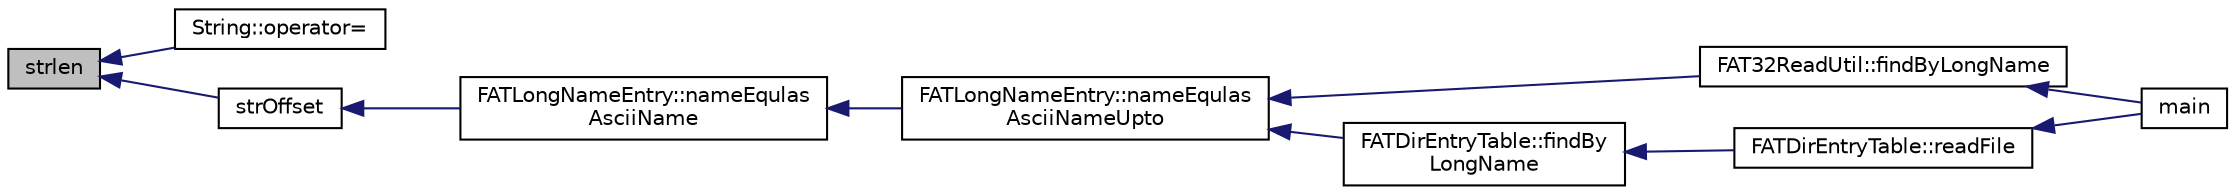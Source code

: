 digraph "strlen"
{
  edge [fontname="Helvetica",fontsize="10",labelfontname="Helvetica",labelfontsize="10"];
  node [fontname="Helvetica",fontsize="10",shape=record];
  rankdir="LR";
  Node1 [label="strlen",height=0.2,width=0.4,color="black", fillcolor="grey75", style="filled", fontcolor="black"];
  Node1 -> Node2 [dir="back",color="midnightblue",fontsize="10",style="solid",fontname="Helvetica"];
  Node2 [label="String::operator=",height=0.2,width=0.4,color="black", fillcolor="white", style="filled",URL="$de/d61/class_string.html#a62f0c50021eede706120c0160a40e4b3"];
  Node1 -> Node3 [dir="back",color="midnightblue",fontsize="10",style="solid",fontname="Helvetica"];
  Node3 [label="strOffset",height=0.2,width=0.4,color="black", fillcolor="white", style="filled",URL="$d6/d6b/generic__util_8cpp.html#ab74f19ae60eb97e1f0b7d848bba10b7c"];
  Node3 -> Node4 [dir="back",color="midnightblue",fontsize="10",style="solid",fontname="Helvetica"];
  Node4 [label="FATLongNameEntry::nameEqulas\lAsciiName",height=0.2,width=0.4,color="black", fillcolor="white", style="filled",URL="$d7/d61/class_f_a_t_long_name_entry.html#a87f35a462137f6b59f36459a74554d1f"];
  Node4 -> Node5 [dir="back",color="midnightblue",fontsize="10",style="solid",fontname="Helvetica"];
  Node5 [label="FATLongNameEntry::nameEqulas\lAsciiNameUpto",height=0.2,width=0.4,color="black", fillcolor="white", style="filled",URL="$d7/d61/class_f_a_t_long_name_entry.html#a38b2a992b1ace06829ae9f5020c45011"];
  Node5 -> Node6 [dir="back",color="midnightblue",fontsize="10",style="solid",fontname="Helvetica"];
  Node6 [label="FAT32ReadUtil::findByLongName",height=0.2,width=0.4,color="black", fillcolor="white", style="filled",URL="$d5/db1/class_f_a_t32_read_util.html#ab8e4ea1ab59d70f92b681cdac7a5db70"];
  Node6 -> Node7 [dir="back",color="midnightblue",fontsize="10",style="solid",fontname="Helvetica"];
  Node7 [label="main",height=0.2,width=0.4,color="black", fillcolor="white", style="filled",URL="$d2/d27/main__fat__test_8cpp.html#ae66f6b31b5ad750f1fe042a706a4e3d4"];
  Node5 -> Node8 [dir="back",color="midnightblue",fontsize="10",style="solid",fontname="Helvetica"];
  Node8 [label="FATDirEntryTable::findBy\lLongName",height=0.2,width=0.4,color="black", fillcolor="white", style="filled",URL="$d9/d43/class_f_a_t_dir_entry_table.html#aba69868e6197a2f75621eff3d448375b"];
  Node8 -> Node9 [dir="back",color="midnightblue",fontsize="10",style="solid",fontname="Helvetica"];
  Node9 [label="FATDirEntryTable::readFile",height=0.2,width=0.4,color="black", fillcolor="white", style="filled",URL="$d9/d43/class_f_a_t_dir_entry_table.html#a9530e4a8c8ac7be7dd5cf578acef39c9"];
  Node9 -> Node7 [dir="back",color="midnightblue",fontsize="10",style="solid",fontname="Helvetica"];
}
